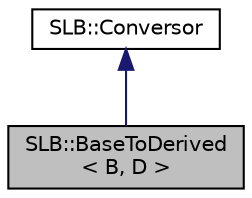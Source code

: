 digraph "SLB::BaseToDerived&lt; B, D &gt;"
{
  edge [fontname="Helvetica",fontsize="10",labelfontname="Helvetica",labelfontsize="10"];
  node [fontname="Helvetica",fontsize="10",shape=record];
  Node1 [label="SLB::BaseToDerived\l\< B, D \>",height=0.2,width=0.4,color="black", fillcolor="grey75", style="filled", fontcolor="black"];
  Node2 -> Node1 [dir="back",color="midnightblue",fontsize="10",style="solid",fontname="Helvetica"];
  Node2 [label="SLB::Conversor",height=0.2,width=0.4,color="black", fillcolor="white", style="filled",URL="$structSLB_1_1Conversor.html"];
}
